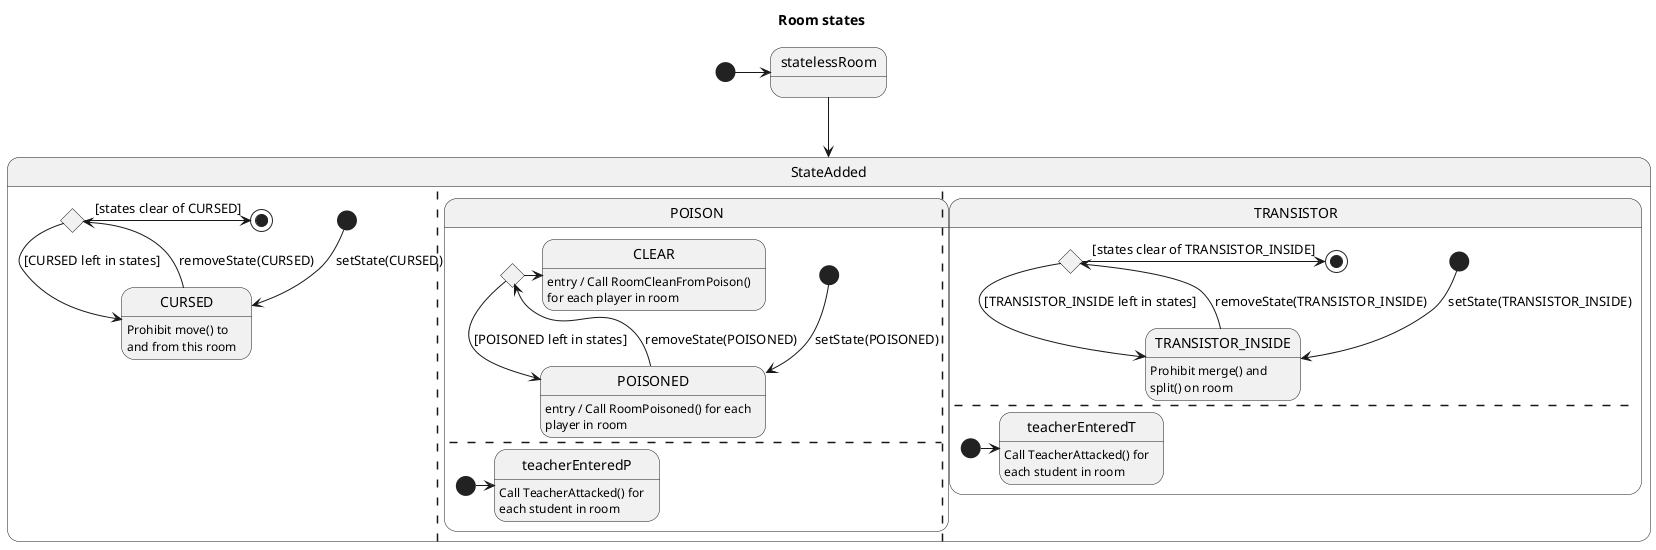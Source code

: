 @startuml state_room
title Room states
[*] -> statelessRoom
statelessRoom --> StateAdded
State StateAdded{
state cc <<choice>>
[*] --> CURSED : setState(CURSED)
CURSED : Prohibit move() to 
CURSED : and from this room
CURSED --> cc : removeState(CURSED)
cc -> [*] : [states clear of CURSED]
cc --> CURSED : [CURSED left in states]


||
State POISON{
state cp <<choice>>
[*] --> POISONED : setState(POISONED)
POISONED : entry / Call RoomPoisoned() for each
POISONED : player in room
POISONED --> cp : removeState(POISONED)
cp -> CLEAR
CLEAR : entry / Call RoomCleanFromPoison()
CLEAR : for each player in room
cp --> POISONED : [POISONED left in states]
--
[*] -> teacherEnteredP
teacherEnteredP : Call TeacherAttacked() for
teacherEnteredP : each student in room
}
||
State TRANSISTOR{
state ct <<choice>>
[*] --> TRANSISTOR_INSIDE : setState(TRANSISTOR_INSIDE)
TRANSISTOR_INSIDE : Prohibit merge() and
TRANSISTOR_INSIDE : split() on room
TRANSISTOR_INSIDE --> ct : removeState(TRANSISTOR_INSIDE)
ct -> [*] : [states clear of TRANSISTOR_INSIDE]
ct --> TRANSISTOR_INSIDE : [TRANSISTOR_INSIDE left in states]
--
[*] -> teacherEnteredT
teacherEnteredT : Call TeacherAttacked() for
teacherEnteredT : each student in room
}
}
@enduml
